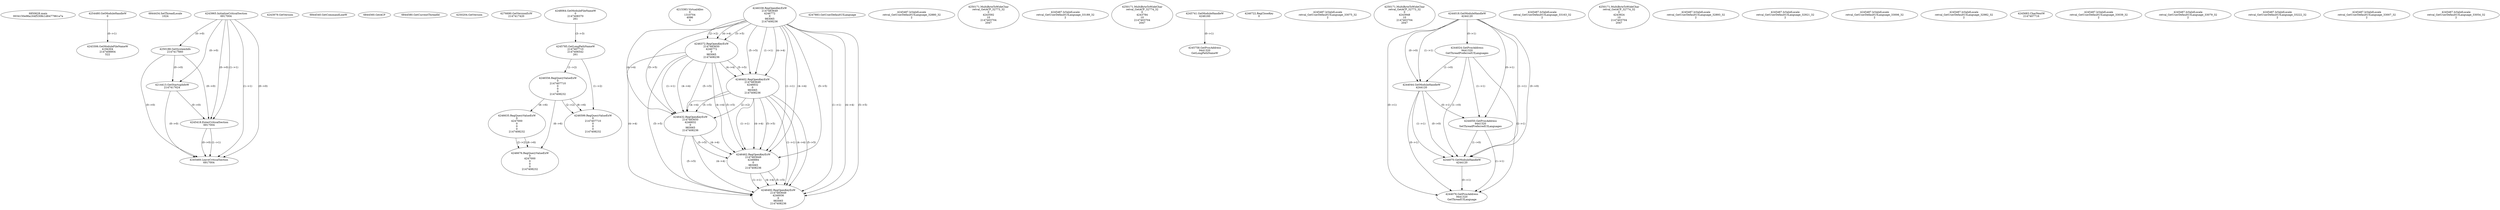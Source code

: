 // Global SCDG with merge call
digraph {
	0 [label="6850628.main
0034150e96a164f5308c1d6477961a7a"]
	1 [label="4254480.GetModuleHandleW
0"]
	2 [label="6844434.SetThreadLocale
1024"]
	3 [label="4243965.InitializeCriticalSection
6917004"]
	4 [label="4243979.GetVersion
"]
	5 [label="4250188.GetSystemInfo
2147417660"]
	3 -> 5 [label="(0-->0)"]
	6 [label="6844540.GetCommandLineW
"]
	7 [label="4214413.GetStartupInfoW
2147417624"]
	3 -> 7 [label="(0-->0)"]
	5 -> 7 [label="(0-->0)"]
	8 [label="6844560.GetACP
"]
	9 [label="6844580.GetCurrentThreadId
"]
	10 [label="4250204.GetVersion
"]
	11 [label="4276690.GetVersionExW
2147417420"]
	12 [label="4243306.GetModuleFileNameW
4194304
2147408904
522"]
	1 -> 12 [label="(0-->1)"]
	13 [label="4248064.GetModuleFileNameW
0
2147408370
261"]
	14 [label="4215383.VirtualAlloc
0
1310704
4096
4"]
	15 [label="4246338.RegOpenKeyExW
2147483649
4246772
0
983065
2147408236"]
	16 [label="4246372.RegOpenKeyExW
2147483650
4246772
0
983065
2147408236"]
	15 -> 16 [label="(2-->2)"]
	15 -> 16 [label="(4-->4)"]
	15 -> 16 [label="(5-->5)"]
	17 [label="4246402.RegOpenKeyExW
2147483649
4246832
0
983065
2147408236"]
	15 -> 17 [label="(1-->1)"]
	15 -> 17 [label="(4-->4)"]
	16 -> 17 [label="(4-->4)"]
	15 -> 17 [label="(5-->5)"]
	16 -> 17 [label="(5-->5)"]
	18 [label="4246432.RegOpenKeyExW
2147483650
4246832
0
983065
2147408236"]
	16 -> 18 [label="(1-->1)"]
	17 -> 18 [label="(2-->2)"]
	15 -> 18 [label="(4-->4)"]
	16 -> 18 [label="(4-->4)"]
	17 -> 18 [label="(4-->4)"]
	15 -> 18 [label="(5-->5)"]
	16 -> 18 [label="(5-->5)"]
	17 -> 18 [label="(5-->5)"]
	19 [label="4246462.RegOpenKeyExW
2147483649
4246884
0
983065
2147408236"]
	15 -> 19 [label="(1-->1)"]
	17 -> 19 [label="(1-->1)"]
	15 -> 19 [label="(4-->4)"]
	16 -> 19 [label="(4-->4)"]
	17 -> 19 [label="(4-->4)"]
	18 -> 19 [label="(4-->4)"]
	15 -> 19 [label="(5-->5)"]
	16 -> 19 [label="(5-->5)"]
	17 -> 19 [label="(5-->5)"]
	18 -> 19 [label="(5-->5)"]
	20 [label="4246492.RegOpenKeyExW
2147483649
4246936
0
983065
2147408236"]
	15 -> 20 [label="(1-->1)"]
	17 -> 20 [label="(1-->1)"]
	19 -> 20 [label="(1-->1)"]
	15 -> 20 [label="(4-->4)"]
	16 -> 20 [label="(4-->4)"]
	17 -> 20 [label="(4-->4)"]
	18 -> 20 [label="(4-->4)"]
	19 -> 20 [label="(4-->4)"]
	15 -> 20 [label="(5-->5)"]
	16 -> 20 [label="(5-->5)"]
	17 -> 20 [label="(5-->5)"]
	18 -> 20 [label="(5-->5)"]
	19 -> 20 [label="(5-->5)"]
	21 [label="4247883.GetUserDefaultUILanguage
"]
	22 [label="4245418.EnterCriticalSection
6917004"]
	3 -> 22 [label="(1-->1)"]
	3 -> 22 [label="(0-->0)"]
	5 -> 22 [label="(0-->0)"]
	7 -> 22 [label="(0-->0)"]
	23 [label="4245469.LeaveCriticalSection
6917004"]
	3 -> 23 [label="(1-->1)"]
	22 -> 23 [label="(1-->1)"]
	3 -> 23 [label="(0-->0)"]
	5 -> 23 [label="(0-->0)"]
	7 -> 23 [label="(0-->0)"]
	22 -> 23 [label="(0-->0)"]
	24 [label="4245487.IsValidLocale
retval_GetUserDefaultUILanguage_32880_32
2"]
	25 [label="4250171.MultiByteToWideChar
retval_GetACP_32773_32
0
4243592
10
2147403704
2047"]
	26 [label="4245487.IsValidLocale
retval_GetUserDefaultUILanguage_33189_32
2"]
	27 [label="4250171.MultiByteToWideChar
retval_GetACP_32774_32
0
4243784
10
2147403704
2047"]
	28 [label="4245741.GetModuleHandleW
4246160"]
	29 [label="4245758.GetProcAddress
9441320
GetLongPathNameW"]
	28 -> 29 [label="(0-->1)"]
	30 [label="4245785.GetLongPathNameW
2147407710
2147406542
261"]
	13 -> 30 [label="(3-->3)"]
	31 [label="4246556.RegQueryValueExW
0
2147407710
0
0
0
2147408232"]
	30 -> 31 [label="(1-->2)"]
	32 [label="4246635.RegQueryValueExW
0
4247000
0
0
0
2147408232"]
	31 -> 32 [label="(6-->6)"]
	33 [label="4246676.RegQueryValueExW
0
4247000
0
0
0
2147408232"]
	32 -> 33 [label="(2-->2)"]
	31 -> 33 [label="(6-->6)"]
	32 -> 33 [label="(6-->6)"]
	34 [label="4246722.RegCloseKey
0"]
	35 [label="4245487.IsValidLocale
retval_GetUserDefaultUILanguage_33075_32
2"]
	36 [label="4250171.MultiByteToWideChar
retval_GetACP_32773_32
0
4243948
10
2147403704
2047"]
	37 [label="4244018.GetModuleHandleW
4244120"]
	38 [label="4244024.GetProcAddress
9441320
GetThreadPreferredUILanguages"]
	37 -> 38 [label="(0-->1)"]
	39 [label="4244044.GetModuleHandleW
4244120"]
	37 -> 39 [label="(1-->1)"]
	37 -> 39 [label="(0-->0)"]
	38 -> 39 [label="(1-->0)"]
	40 [label="4244050.GetProcAddress
9441320
SetThreadPreferredUILanguages"]
	37 -> 40 [label="(0-->1)"]
	38 -> 40 [label="(1-->1)"]
	39 -> 40 [label="(0-->1)"]
	41 [label="4244070.GetModuleHandleW
4244120"]
	37 -> 41 [label="(1-->1)"]
	39 -> 41 [label="(1-->1)"]
	37 -> 41 [label="(0-->0)"]
	38 -> 41 [label="(1-->0)"]
	39 -> 41 [label="(0-->0)"]
	40 -> 41 [label="(1-->0)"]
	42 [label="4244076.GetProcAddress
9441320
GetThreadUILanguage"]
	37 -> 42 [label="(0-->1)"]
	38 -> 42 [label="(1-->1)"]
	39 -> 42 [label="(0-->1)"]
	40 -> 42 [label="(1-->1)"]
	41 -> 42 [label="(0-->1)"]
	43 [label="4245487.IsValidLocale
retval_GetUserDefaultUILanguage_33163_32
2"]
	44 [label="4250171.MultiByteToWideChar
retval_GetACP_32774_32
0
4243924
10
2147403704
2047"]
	45 [label="4245487.IsValidLocale
retval_GetUserDefaultUILanguage_32893_32
2"]
	46 [label="4246599.RegQueryValueExW
0
2147407710
0
0
0
2147408232"]
	30 -> 46 [label="(1-->2)"]
	31 -> 46 [label="(2-->2)"]
	31 -> 46 [label="(6-->6)"]
	47 [label="4245487.IsValidLocale
retval_GetUserDefaultUILanguage_32921_32
2"]
	48 [label="4245487.IsValidLocale
retval_GetUserDefaultUILanguage_33006_32
2"]
	49 [label="4245487.IsValidLocale
retval_GetUserDefaultUILanguage_32982_32
2"]
	50 [label="4245683.CharNextW
2147407716"]
	51 [label="4245487.IsValidLocale
retval_GetUserDefaultUILanguage_33039_32
2"]
	52 [label="4245487.IsValidLocale
retval_GetUserDefaultUILanguage_33079_32
2"]
	53 [label="4245487.IsValidLocale
retval_GetUserDefaultUILanguage_33222_32
2"]
	54 [label="4245487.IsValidLocale
retval_GetUserDefaultUILanguage_33007_32
2"]
	55 [label="4245487.IsValidLocale
retval_GetUserDefaultUILanguage_33054_32
2"]
}
